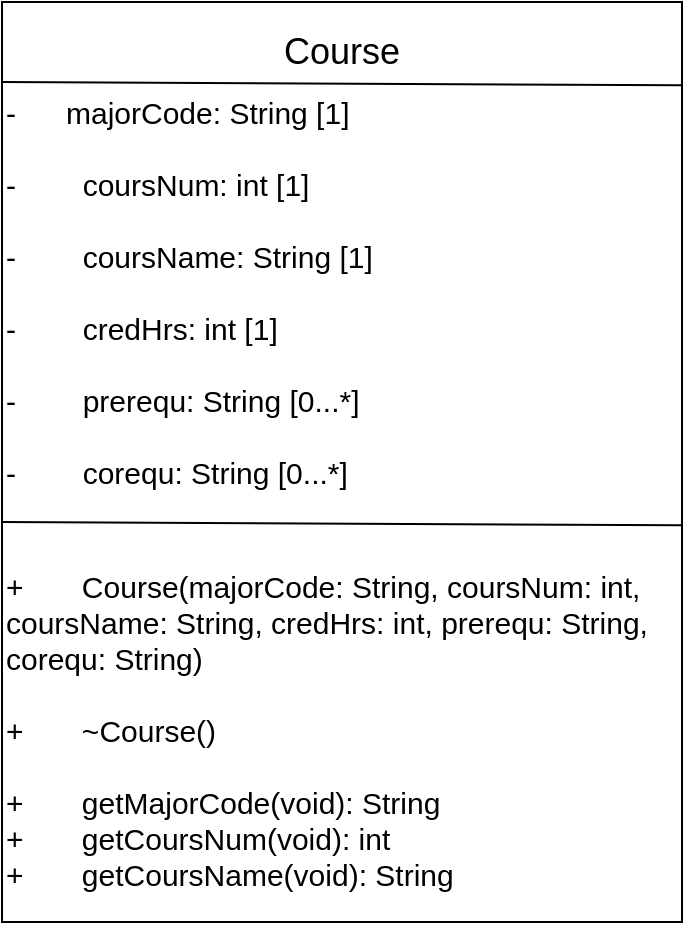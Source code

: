 <mxfile version="13.0.3" type="device"><diagram id="QvI04XqTivNnZasActXE" name="Page-1"><mxGraphModel dx="906" dy="571" grid="1" gridSize="10" guides="1" tooltips="1" connect="1" arrows="1" fold="1" page="1" pageScale="1" pageWidth="850" pageHeight="1100" math="0" shadow="0"><root><mxCell id="0"/><mxCell id="1" parent="0"/><mxCell id="gneA-c5K6tB8Ss3Ewl5K-2" value="&lt;br&gt;&lt;br&gt;" style="rounded=0;whiteSpace=wrap;html=1;fillColor=#ffffff;" vertex="1" parent="1"><mxGeometry x="250" y="110" width="340" height="460" as="geometry"/></mxCell><mxCell id="gneA-c5K6tB8Ss3Ewl5K-3" value="&lt;font style=&quot;font-size: 15px&quot;&gt;&lt;font style=&quot;font-size: 15px&quot;&gt;-&amp;nbsp; &amp;nbsp; &amp;nbsp; majorCode: String [1]&amp;nbsp;&lt;br&gt;&lt;/font&gt;&lt;br&gt;-&amp;nbsp; &amp;nbsp; &amp;nbsp; &amp;nbsp; coursNum: int [1]&amp;nbsp;&lt;br&gt;&lt;br&gt;-&amp;nbsp; &amp;nbsp; &amp;nbsp; &amp;nbsp; coursName: String [1]&lt;br&gt;&lt;br&gt;-&amp;nbsp; &amp;nbsp; &amp;nbsp; &amp;nbsp; credHrs: int [1]&lt;br&gt;&lt;br&gt;-&amp;nbsp; &amp;nbsp; &amp;nbsp; &amp;nbsp; prerequ: String [0...*]&lt;br&gt;&lt;br&gt;-&amp;nbsp; &amp;nbsp; &amp;nbsp; &amp;nbsp; corequ: String [0...*]&lt;/font&gt;" style="text;html=1;strokeColor=none;fillColor=none;align=left;verticalAlign=middle;whiteSpace=wrap;rounded=0;" vertex="1" parent="1"><mxGeometry x="250" y="160" width="340" height="190" as="geometry"/></mxCell><mxCell id="gneA-c5K6tB8Ss3Ewl5K-4" value="&lt;font style=&quot;font-size: 18px&quot;&gt;Course&lt;/font&gt;" style="text;html=1;strokeColor=none;fillColor=none;align=center;verticalAlign=middle;whiteSpace=wrap;rounded=0;" vertex="1" parent="1"><mxGeometry x="250" y="110" width="340" height="50" as="geometry"/></mxCell><mxCell id="gneA-c5K6tB8Ss3Ewl5K-5" value="" style="endArrow=none;html=1;entryX=1;entryY=-0.044;entryDx=0;entryDy=0;entryPerimeter=0;" edge="1" parent="1" target="gneA-c5K6tB8Ss3Ewl5K-3"><mxGeometry width="50" height="50" relative="1" as="geometry"><mxPoint x="250" y="150" as="sourcePoint"/><mxPoint x="300" y="100" as="targetPoint"/></mxGeometry></mxCell><mxCell id="gneA-c5K6tB8Ss3Ewl5K-6" value="" style="endArrow=none;html=1;entryX=1;entryY=-0.044;entryDx=0;entryDy=0;entryPerimeter=0;" edge="1" parent="1"><mxGeometry width="50" height="50" relative="1" as="geometry"><mxPoint x="250" y="370" as="sourcePoint"/><mxPoint x="590" y="371.64" as="targetPoint"/></mxGeometry></mxCell><mxCell id="gneA-c5K6tB8Ss3Ewl5K-7" value="&lt;span style=&quot;font-size: 15px&quot;&gt;+&amp;nbsp; &amp;nbsp; &amp;nbsp; &amp;nbsp;Course(majorCode: String, coursNum: int, coursName: String, credHrs: int, prerequ: String, corequ: String)&lt;br&gt;&lt;br&gt;+&amp;nbsp; &amp;nbsp; &amp;nbsp; &amp;nbsp;~Course()&lt;br&gt;&lt;br&gt;+&amp;nbsp; &amp;nbsp; &amp;nbsp; &amp;nbsp;getMajorCode(void): String&lt;br&gt;+&amp;nbsp; &amp;nbsp; &amp;nbsp; &amp;nbsp;getCoursNum(void): int&lt;br&gt;+&amp;nbsp; &amp;nbsp; &amp;nbsp; &amp;nbsp;getCoursName(void): String&lt;br&gt;&lt;/span&gt;" style="text;html=1;strokeColor=none;fillColor=none;align=left;verticalAlign=middle;whiteSpace=wrap;rounded=0;" vertex="1" parent="1"><mxGeometry x="250" y="379" width="340" height="190" as="geometry"/></mxCell></root></mxGraphModel></diagram></mxfile>